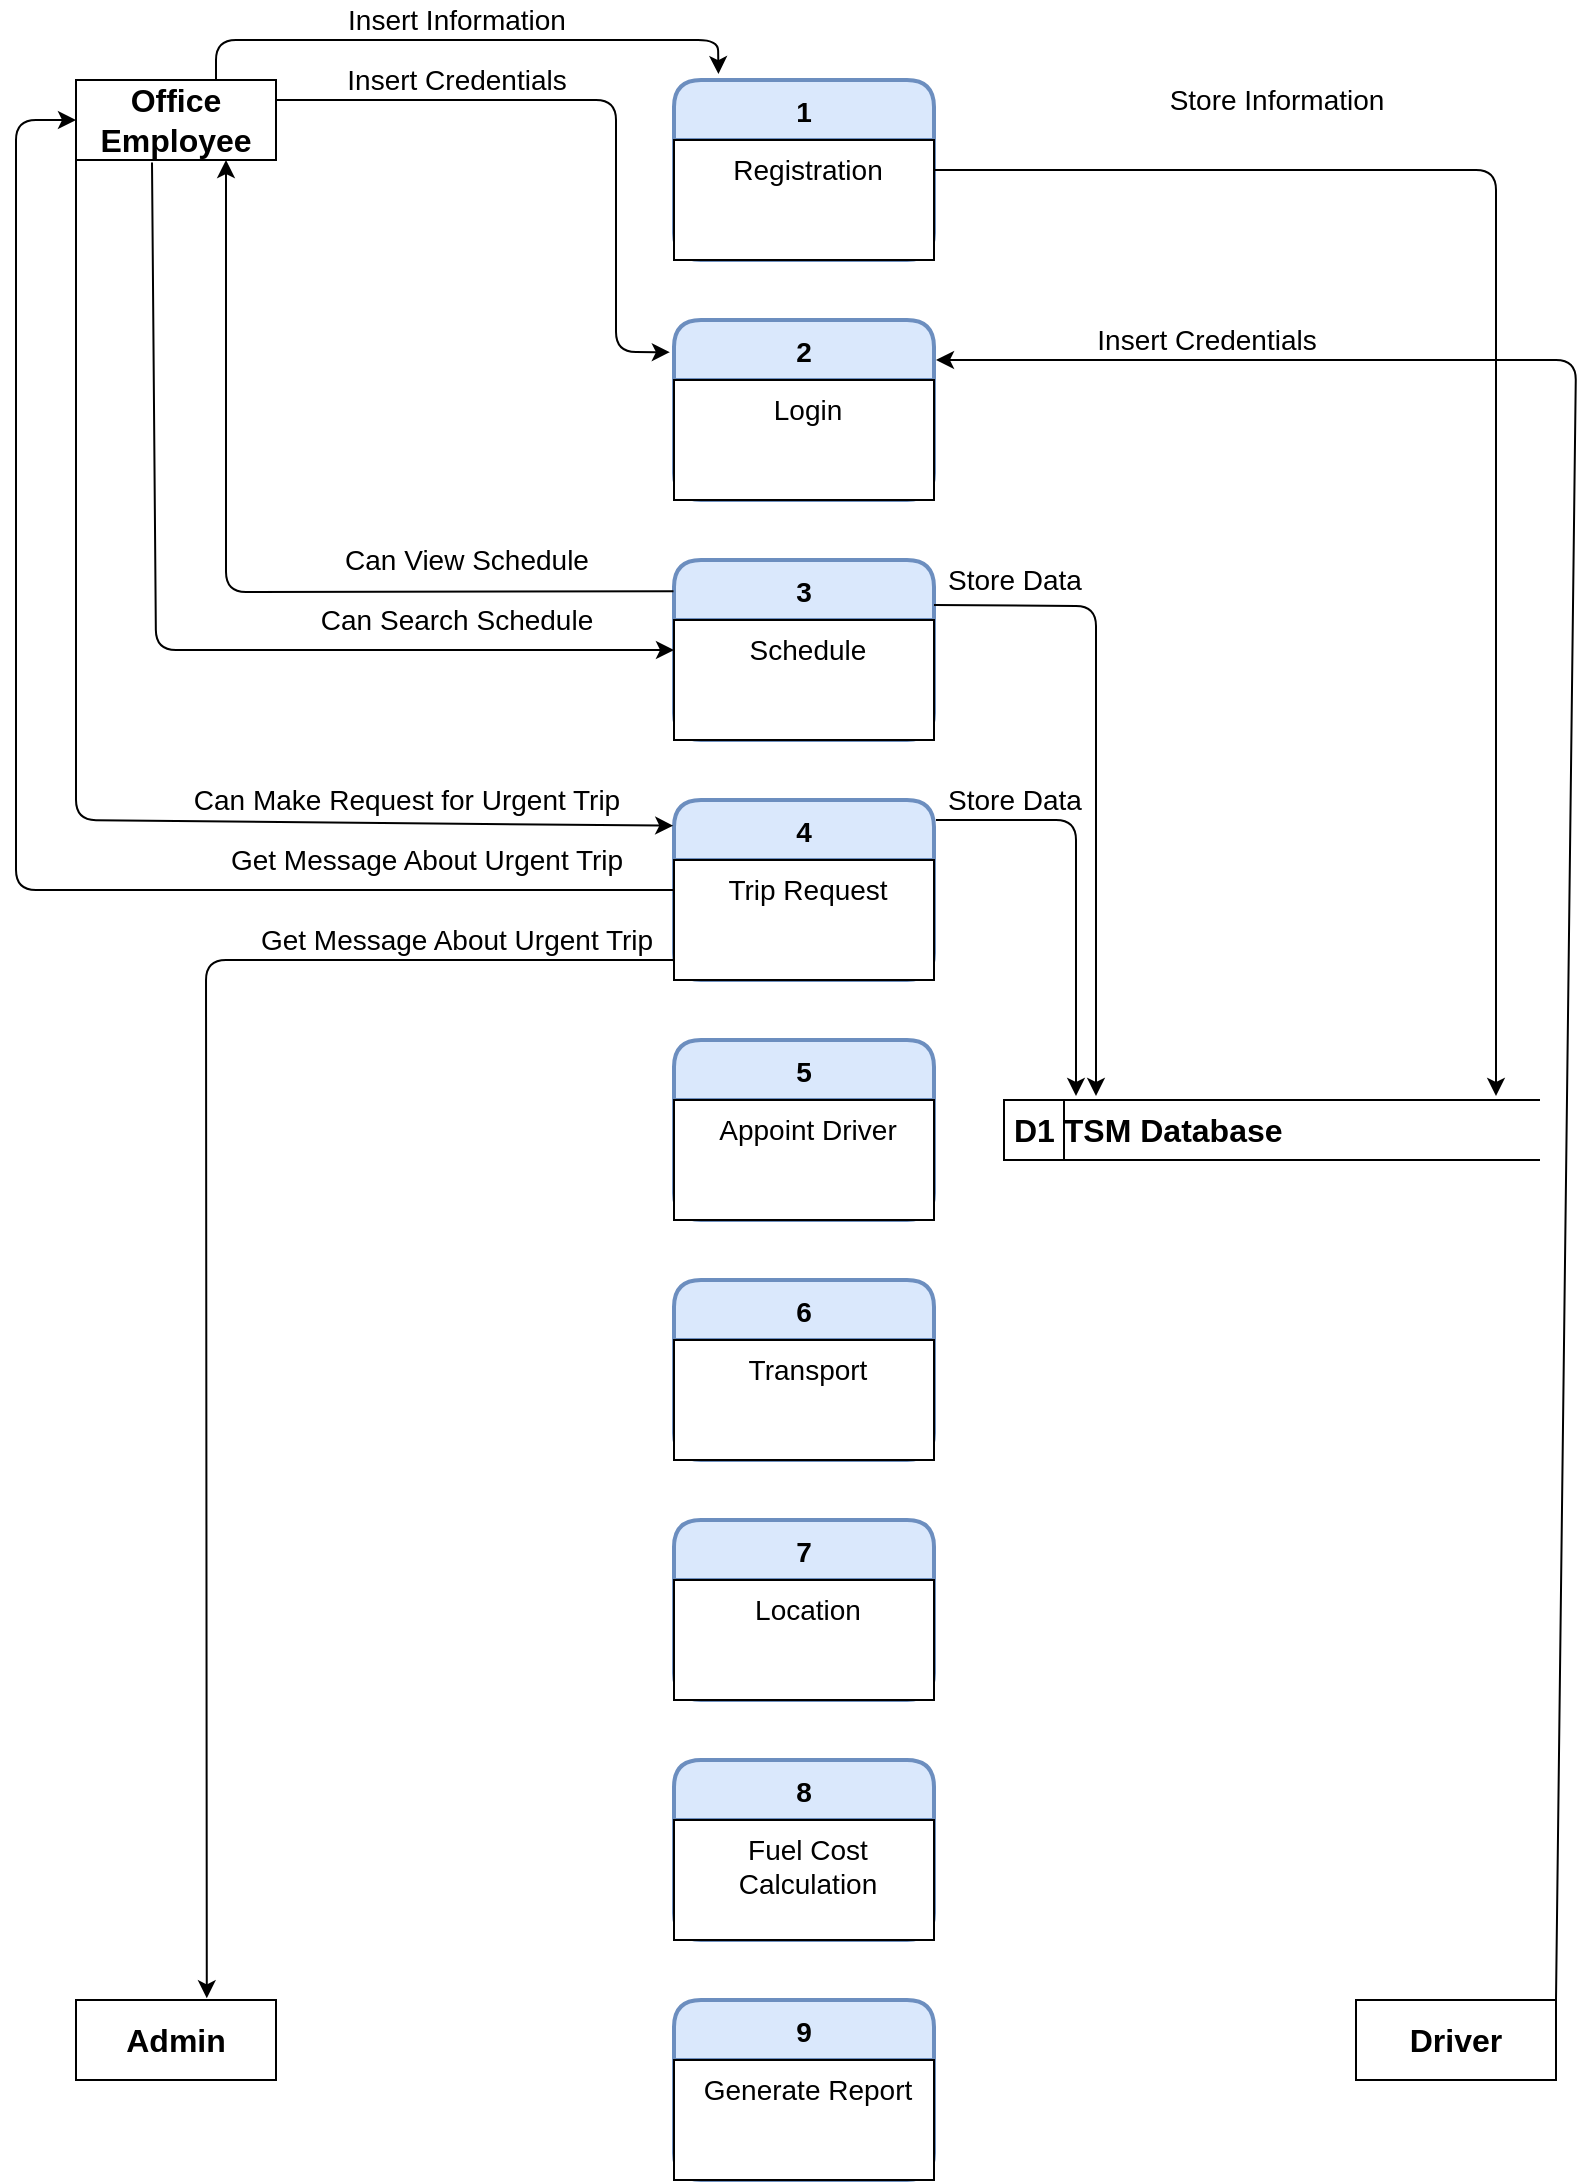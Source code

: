 <mxfile version="15.3.3" type="github">
  <diagram id="iBnTY5VoGndXLn3tQqyN" name="Page-1">
    <mxGraphModel dx="1480" dy="816" grid="1" gridSize="10" guides="1" tooltips="1" connect="1" arrows="1" fold="1" page="1" pageScale="1" pageWidth="827" pageHeight="1169" math="0" shadow="0">
      <root>
        <mxCell id="0" />
        <mxCell id="1" parent="0" />
        <mxCell id="5uZuvWz8gz1tD-2VAbIR-1" value="1" style="swimlane;childLayout=stackLayout;horizontal=1;startSize=30;horizontalStack=0;rounded=1;fontSize=14;fontStyle=1;strokeWidth=2;resizeParent=0;resizeLast=1;shadow=0;dashed=0;align=center;hachureGap=4;pointerEvents=0;fillColor=#dae8fc;strokeColor=#6c8ebf;" vertex="1" parent="1">
          <mxGeometry x="349" y="40" width="130" height="90" as="geometry" />
        </mxCell>
        <mxCell id="5uZuvWz8gz1tD-2VAbIR-2" value="Registration" style="align=center;spacingLeft=4;fontSize=14;verticalAlign=top;resizable=0;rotatable=0;part=1;" vertex="1" parent="5uZuvWz8gz1tD-2VAbIR-1">
          <mxGeometry y="30" width="130" height="60" as="geometry" />
        </mxCell>
        <mxCell id="5uZuvWz8gz1tD-2VAbIR-5" value="2" style="swimlane;childLayout=stackLayout;horizontal=1;startSize=30;horizontalStack=0;rounded=1;fontSize=14;fontStyle=1;strokeWidth=2;resizeParent=0;resizeLast=1;shadow=0;dashed=0;align=center;hachureGap=4;pointerEvents=0;fillColor=#dae8fc;strokeColor=#6c8ebf;" vertex="1" parent="1">
          <mxGeometry x="349" y="160" width="130" height="90" as="geometry" />
        </mxCell>
        <mxCell id="5uZuvWz8gz1tD-2VAbIR-6" value="Login" style="align=center;spacingLeft=4;fontSize=14;verticalAlign=top;resizable=0;rotatable=0;part=1;" vertex="1" parent="5uZuvWz8gz1tD-2VAbIR-5">
          <mxGeometry y="30" width="130" height="60" as="geometry" />
        </mxCell>
        <mxCell id="5uZuvWz8gz1tD-2VAbIR-7" value="3" style="swimlane;childLayout=stackLayout;horizontal=1;startSize=30;horizontalStack=0;rounded=1;fontSize=14;fontStyle=1;strokeWidth=2;resizeParent=0;resizeLast=1;shadow=0;dashed=0;align=center;hachureGap=4;pointerEvents=0;fillColor=#dae8fc;strokeColor=#6c8ebf;" vertex="1" parent="1">
          <mxGeometry x="349" y="280" width="130" height="90" as="geometry" />
        </mxCell>
        <mxCell id="5uZuvWz8gz1tD-2VAbIR-8" value="Schedule" style="align=center;spacingLeft=4;fontSize=14;verticalAlign=top;resizable=0;rotatable=0;part=1;" vertex="1" parent="5uZuvWz8gz1tD-2VAbIR-7">
          <mxGeometry y="30" width="130" height="60" as="geometry" />
        </mxCell>
        <mxCell id="5uZuvWz8gz1tD-2VAbIR-9" value="4" style="swimlane;childLayout=stackLayout;horizontal=1;startSize=30;horizontalStack=0;rounded=1;fontSize=14;fontStyle=1;strokeWidth=2;resizeParent=0;resizeLast=1;shadow=0;dashed=0;align=center;hachureGap=4;pointerEvents=0;fillColor=#dae8fc;strokeColor=#6c8ebf;" vertex="1" parent="1">
          <mxGeometry x="349" y="400" width="130" height="90" as="geometry" />
        </mxCell>
        <mxCell id="5uZuvWz8gz1tD-2VAbIR-10" value="Trip Request" style="align=center;spacingLeft=4;fontSize=14;verticalAlign=top;resizable=0;rotatable=0;part=1;" vertex="1" parent="5uZuvWz8gz1tD-2VAbIR-9">
          <mxGeometry y="30" width="130" height="60" as="geometry" />
        </mxCell>
        <mxCell id="5uZuvWz8gz1tD-2VAbIR-11" value="5" style="swimlane;childLayout=stackLayout;horizontal=1;startSize=30;horizontalStack=0;rounded=1;fontSize=14;fontStyle=1;strokeWidth=2;resizeParent=0;resizeLast=1;shadow=0;dashed=0;align=center;hachureGap=4;pointerEvents=0;fillColor=#dae8fc;strokeColor=#6c8ebf;" vertex="1" parent="1">
          <mxGeometry x="349" y="520" width="130" height="90" as="geometry" />
        </mxCell>
        <mxCell id="5uZuvWz8gz1tD-2VAbIR-12" value="Appoint Driver" style="align=center;spacingLeft=4;fontSize=14;verticalAlign=top;resizable=0;rotatable=0;part=1;" vertex="1" parent="5uZuvWz8gz1tD-2VAbIR-11">
          <mxGeometry y="30" width="130" height="60" as="geometry" />
        </mxCell>
        <mxCell id="5uZuvWz8gz1tD-2VAbIR-13" value="6" style="swimlane;childLayout=stackLayout;horizontal=1;startSize=30;horizontalStack=0;rounded=1;fontSize=14;fontStyle=1;strokeWidth=2;resizeParent=0;resizeLast=1;shadow=0;dashed=0;align=center;hachureGap=4;pointerEvents=0;fillColor=#dae8fc;strokeColor=#6c8ebf;" vertex="1" parent="1">
          <mxGeometry x="349" y="640" width="130" height="90" as="geometry" />
        </mxCell>
        <mxCell id="5uZuvWz8gz1tD-2VAbIR-14" value="Transport" style="align=center;spacingLeft=4;fontSize=14;verticalAlign=top;resizable=0;rotatable=0;part=1;" vertex="1" parent="5uZuvWz8gz1tD-2VAbIR-13">
          <mxGeometry y="30" width="130" height="60" as="geometry" />
        </mxCell>
        <mxCell id="5uZuvWz8gz1tD-2VAbIR-15" value="7" style="swimlane;childLayout=stackLayout;horizontal=1;startSize=30;horizontalStack=0;rounded=1;fontSize=14;fontStyle=1;strokeWidth=2;resizeParent=0;resizeLast=1;shadow=0;dashed=0;align=center;hachureGap=4;pointerEvents=0;fillColor=#dae8fc;strokeColor=#6c8ebf;" vertex="1" parent="1">
          <mxGeometry x="349" y="760" width="130" height="90" as="geometry" />
        </mxCell>
        <mxCell id="5uZuvWz8gz1tD-2VAbIR-16" value="Location" style="align=center;spacingLeft=4;fontSize=14;verticalAlign=top;resizable=0;rotatable=0;part=1;" vertex="1" parent="5uZuvWz8gz1tD-2VAbIR-15">
          <mxGeometry y="30" width="130" height="60" as="geometry" />
        </mxCell>
        <mxCell id="5uZuvWz8gz1tD-2VAbIR-17" value="8" style="swimlane;childLayout=stackLayout;horizontal=1;startSize=30;horizontalStack=0;rounded=1;fontSize=14;fontStyle=1;strokeWidth=2;resizeParent=0;resizeLast=1;shadow=0;dashed=0;align=center;hachureGap=4;pointerEvents=0;fillColor=#dae8fc;strokeColor=#6c8ebf;" vertex="1" parent="1">
          <mxGeometry x="349" y="880" width="130" height="90" as="geometry" />
        </mxCell>
        <mxCell id="5uZuvWz8gz1tD-2VAbIR-18" value="Fuel Cost &#xa;Calculation" style="align=center;spacingLeft=4;fontSize=14;verticalAlign=top;resizable=0;rotatable=0;part=1;" vertex="1" parent="5uZuvWz8gz1tD-2VAbIR-17">
          <mxGeometry y="30" width="130" height="60" as="geometry" />
        </mxCell>
        <mxCell id="5uZuvWz8gz1tD-2VAbIR-20" value="9" style="swimlane;childLayout=stackLayout;horizontal=1;startSize=30;horizontalStack=0;rounded=1;fontSize=14;fontStyle=1;strokeWidth=2;resizeParent=0;resizeLast=1;shadow=0;dashed=0;align=center;hachureGap=4;pointerEvents=0;fillColor=#dae8fc;strokeColor=#6c8ebf;" vertex="1" parent="1">
          <mxGeometry x="349" y="1000" width="130" height="90" as="geometry" />
        </mxCell>
        <mxCell id="5uZuvWz8gz1tD-2VAbIR-21" value="Generate Report" style="align=center;spacingLeft=4;fontSize=14;verticalAlign=top;resizable=0;rotatable=0;part=1;" vertex="1" parent="5uZuvWz8gz1tD-2VAbIR-20">
          <mxGeometry y="30" width="130" height="60" as="geometry" />
        </mxCell>
        <mxCell id="5uZuvWz8gz1tD-2VAbIR-23" value="&lt;font style=&quot;font-size: 16px&quot;&gt;&lt;b&gt;Office Employee&lt;/b&gt;&lt;/font&gt;" style="whiteSpace=wrap;html=1;align=center;hachureGap=4;pointerEvents=0;fontSize=14;" vertex="1" parent="1">
          <mxGeometry x="50" y="40" width="100" height="40" as="geometry" />
        </mxCell>
        <mxCell id="5uZuvWz8gz1tD-2VAbIR-25" value="&lt;font style=&quot;font-size: 16px&quot;&gt;&lt;b&gt;Admin&lt;/b&gt;&lt;/font&gt;" style="whiteSpace=wrap;html=1;align=center;hachureGap=4;pointerEvents=0;fontSize=14;" vertex="1" parent="1">
          <mxGeometry x="50" y="1000" width="100" height="40" as="geometry" />
        </mxCell>
        <mxCell id="5uZuvWz8gz1tD-2VAbIR-26" value="&lt;b&gt;Driver&lt;/b&gt;" style="whiteSpace=wrap;html=1;align=center;hachureGap=4;pointerEvents=0;fontSize=16;" vertex="1" parent="1">
          <mxGeometry x="690" y="1000" width="100" height="40" as="geometry" />
        </mxCell>
        <mxCell id="5uZuvWz8gz1tD-2VAbIR-27" value="" style="endArrow=classic;html=1;fontSize=14;sourcePerimeterSpacing=8;targetPerimeterSpacing=8;exitX=0.7;exitY=0;exitDx=0;exitDy=0;exitPerimeter=0;entryX=0.171;entryY=-0.033;entryDx=0;entryDy=0;entryPerimeter=0;" edge="1" parent="1" source="5uZuvWz8gz1tD-2VAbIR-23" target="5uZuvWz8gz1tD-2VAbIR-1">
          <mxGeometry width="50" height="50" relative="1" as="geometry">
            <mxPoint x="280" y="70" as="sourcePoint" />
            <mxPoint x="330" y="20" as="targetPoint" />
            <Array as="points">
              <mxPoint x="120" y="20" />
              <mxPoint x="371" y="20" />
            </Array>
          </mxGeometry>
        </mxCell>
        <mxCell id="5uZuvWz8gz1tD-2VAbIR-28" value="Insert Information" style="text;html=1;align=center;verticalAlign=middle;resizable=0;points=[];autosize=1;strokeColor=none;fillColor=none;fontSize=14;" vertex="1" parent="1">
          <mxGeometry x="180" width="120" height="20" as="geometry" />
        </mxCell>
        <mxCell id="5uZuvWz8gz1tD-2VAbIR-29" value="" style="endArrow=classic;html=1;fontSize=14;sourcePerimeterSpacing=8;targetPerimeterSpacing=8;exitX=1;exitY=0.25;exitDx=0;exitDy=0;entryX=-0.016;entryY=0.179;entryDx=0;entryDy=0;entryPerimeter=0;" edge="1" parent="1" source="5uZuvWz8gz1tD-2VAbIR-23" target="5uZuvWz8gz1tD-2VAbIR-5">
          <mxGeometry width="50" height="50" relative="1" as="geometry">
            <mxPoint x="280" y="70" as="sourcePoint" />
            <mxPoint x="330" y="20" as="targetPoint" />
            <Array as="points">
              <mxPoint x="320" y="50" />
              <mxPoint x="320" y="176" />
            </Array>
          </mxGeometry>
        </mxCell>
        <mxCell id="5uZuvWz8gz1tD-2VAbIR-30" value="Insert Credentials" style="text;html=1;align=center;verticalAlign=middle;resizable=0;points=[];autosize=1;strokeColor=none;fillColor=none;fontSize=14;" vertex="1" parent="1">
          <mxGeometry x="175" y="30" width="130" height="20" as="geometry" />
        </mxCell>
        <mxCell id="5uZuvWz8gz1tD-2VAbIR-41" value="&lt;font style=&quot;font-size: 16px&quot;&gt;&lt;b&gt;D1 TSM Database&lt;/b&gt;&lt;/font&gt;" style="html=1;dashed=0;whitespace=wrap;shape=mxgraph.dfd.dataStoreID;align=left;spacingLeft=3;points=[[0,0],[0.5,0],[1,0],[0,0.5],[1,0.5],[0,1],[0.5,1],[1,1]];hachureGap=4;pointerEvents=0;fontSize=14;" vertex="1" parent="1">
          <mxGeometry x="514" y="550" width="268" height="30" as="geometry" />
        </mxCell>
        <mxCell id="5uZuvWz8gz1tD-2VAbIR-42" value="" style="endArrow=classic;html=1;fontSize=14;sourcePerimeterSpacing=8;targetPerimeterSpacing=8;exitX=1;exitY=0.25;exitDx=0;exitDy=0;" edge="1" parent="1" source="5uZuvWz8gz1tD-2VAbIR-2">
          <mxGeometry width="50" height="50" relative="1" as="geometry">
            <mxPoint x="440" y="210" as="sourcePoint" />
            <mxPoint x="760" y="548" as="targetPoint" />
            <Array as="points">
              <mxPoint x="760" y="85" />
            </Array>
          </mxGeometry>
        </mxCell>
        <mxCell id="5uZuvWz8gz1tD-2VAbIR-43" value="Store Information" style="text;html=1;align=center;verticalAlign=middle;resizable=0;points=[];autosize=1;strokeColor=none;fillColor=none;fontSize=14;" vertex="1" parent="1">
          <mxGeometry x="590" y="40" width="120" height="20" as="geometry" />
        </mxCell>
        <mxCell id="5uZuvWz8gz1tD-2VAbIR-44" value="" style="endArrow=classic;html=1;fontSize=14;sourcePerimeterSpacing=8;targetPerimeterSpacing=8;exitX=1;exitY=0;exitDx=0;exitDy=0;" edge="1" parent="1" source="5uZuvWz8gz1tD-2VAbIR-26">
          <mxGeometry width="50" height="50" relative="1" as="geometry">
            <mxPoint x="560" y="280" as="sourcePoint" />
            <mxPoint x="480" y="180" as="targetPoint" />
            <Array as="points">
              <mxPoint x="800" y="180" />
            </Array>
          </mxGeometry>
        </mxCell>
        <mxCell id="5uZuvWz8gz1tD-2VAbIR-45" value="Insert Credentials" style="text;html=1;align=center;verticalAlign=middle;resizable=0;points=[];autosize=1;strokeColor=none;fillColor=none;fontSize=14;" vertex="1" parent="1">
          <mxGeometry x="550" y="160" width="130" height="20" as="geometry" />
        </mxCell>
        <mxCell id="5uZuvWz8gz1tD-2VAbIR-46" value="" style="endArrow=classic;html=1;fontSize=14;sourcePerimeterSpacing=8;targetPerimeterSpacing=8;exitX=1;exitY=0.25;exitDx=0;exitDy=0;" edge="1" parent="1" source="5uZuvWz8gz1tD-2VAbIR-7">
          <mxGeometry width="50" height="50" relative="1" as="geometry">
            <mxPoint x="600" y="380" as="sourcePoint" />
            <mxPoint x="560" y="548" as="targetPoint" />
            <Array as="points">
              <mxPoint x="560" y="303" />
            </Array>
          </mxGeometry>
        </mxCell>
        <mxCell id="5uZuvWz8gz1tD-2VAbIR-47" value="Store Data" style="text;html=1;align=center;verticalAlign=middle;resizable=0;points=[];autosize=1;strokeColor=none;fillColor=none;fontSize=14;rotation=0;" vertex="1" parent="1">
          <mxGeometry x="479" y="280" width="80" height="20" as="geometry" />
        </mxCell>
        <mxCell id="5uZuvWz8gz1tD-2VAbIR-48" value="" style="endArrow=classic;html=1;fontSize=14;sourcePerimeterSpacing=8;targetPerimeterSpacing=8;exitX=-0.002;exitY=0.173;exitDx=0;exitDy=0;exitPerimeter=0;entryX=0.75;entryY=1;entryDx=0;entryDy=0;" edge="1" parent="1" source="5uZuvWz8gz1tD-2VAbIR-7" target="5uZuvWz8gz1tD-2VAbIR-23">
          <mxGeometry width="50" height="50" relative="1" as="geometry">
            <mxPoint x="300" y="180" as="sourcePoint" />
            <mxPoint x="350" y="130" as="targetPoint" />
            <Array as="points">
              <mxPoint x="125" y="296" />
            </Array>
          </mxGeometry>
        </mxCell>
        <mxCell id="5uZuvWz8gz1tD-2VAbIR-49" value="Can View Schedule" style="text;html=1;align=center;verticalAlign=middle;resizable=0;points=[];autosize=1;strokeColor=none;fillColor=none;fontSize=14;" vertex="1" parent="1">
          <mxGeometry x="175" y="270" width="140" height="20" as="geometry" />
        </mxCell>
        <mxCell id="5uZuvWz8gz1tD-2VAbIR-50" value="" style="endArrow=classic;html=1;fontSize=14;sourcePerimeterSpacing=8;targetPerimeterSpacing=8;exitX=0.38;exitY=1.03;exitDx=0;exitDy=0;exitPerimeter=0;entryX=0;entryY=0.25;entryDx=0;entryDy=0;" edge="1" parent="1" source="5uZuvWz8gz1tD-2VAbIR-23" target="5uZuvWz8gz1tD-2VAbIR-8">
          <mxGeometry width="50" height="50" relative="1" as="geometry">
            <mxPoint x="300" y="180" as="sourcePoint" />
            <mxPoint x="350" y="130" as="targetPoint" />
            <Array as="points">
              <mxPoint x="90" y="325" />
            </Array>
          </mxGeometry>
        </mxCell>
        <mxCell id="5uZuvWz8gz1tD-2VAbIR-51" value="Can Search Schedule" style="text;html=1;align=center;verticalAlign=middle;resizable=0;points=[];autosize=1;strokeColor=none;fillColor=none;fontSize=14;" vertex="1" parent="1">
          <mxGeometry x="165" y="300" width="150" height="20" as="geometry" />
        </mxCell>
        <mxCell id="5uZuvWz8gz1tD-2VAbIR-52" value="" style="endArrow=classic;html=1;fontSize=14;sourcePerimeterSpacing=8;targetPerimeterSpacing=8;exitX=0;exitY=1;exitDx=0;exitDy=0;entryX=-0.003;entryY=0.143;entryDx=0;entryDy=0;entryPerimeter=0;" edge="1" parent="1" source="5uZuvWz8gz1tD-2VAbIR-23" target="5uZuvWz8gz1tD-2VAbIR-9">
          <mxGeometry width="50" height="50" relative="1" as="geometry">
            <mxPoint x="300" y="180" as="sourcePoint" />
            <mxPoint x="350" y="130" as="targetPoint" />
            <Array as="points">
              <mxPoint x="50" y="410" />
            </Array>
          </mxGeometry>
        </mxCell>
        <mxCell id="5uZuvWz8gz1tD-2VAbIR-53" value="Can Make Request for Urgent Trip" style="text;html=1;align=center;verticalAlign=middle;resizable=0;points=[];autosize=1;strokeColor=none;fillColor=none;fontSize=14;" vertex="1" parent="1">
          <mxGeometry x="100" y="390" width="230" height="20" as="geometry" />
        </mxCell>
        <mxCell id="5uZuvWz8gz1tD-2VAbIR-54" value="" style="endArrow=classic;html=1;fontSize=14;sourcePerimeterSpacing=8;targetPerimeterSpacing=8;" edge="1" parent="1">
          <mxGeometry width="50" height="50" relative="1" as="geometry">
            <mxPoint x="480" y="410" as="sourcePoint" />
            <mxPoint x="550" y="548" as="targetPoint" />
            <Array as="points">
              <mxPoint x="550" y="410" />
            </Array>
          </mxGeometry>
        </mxCell>
        <mxCell id="5uZuvWz8gz1tD-2VAbIR-55" value="Store Data" style="text;html=1;align=center;verticalAlign=middle;resizable=0;points=[];autosize=1;strokeColor=none;fillColor=none;fontSize=14;" vertex="1" parent="1">
          <mxGeometry x="479" y="390" width="80" height="20" as="geometry" />
        </mxCell>
        <mxCell id="5uZuvWz8gz1tD-2VAbIR-56" value="" style="endArrow=classic;html=1;fontSize=14;sourcePerimeterSpacing=8;targetPerimeterSpacing=8;entryX=0.654;entryY=-0.021;entryDx=0;entryDy=0;entryPerimeter=0;" edge="1" parent="1" target="5uZuvWz8gz1tD-2VAbIR-25">
          <mxGeometry width="50" height="50" relative="1" as="geometry">
            <mxPoint x="349" y="480" as="sourcePoint" />
            <mxPoint x="350" y="360" as="targetPoint" />
            <Array as="points">
              <mxPoint x="115" y="480" />
            </Array>
          </mxGeometry>
        </mxCell>
        <mxCell id="5uZuvWz8gz1tD-2VAbIR-57" value="Get Message About Urgent Trip" style="text;html=1;align=center;verticalAlign=middle;resizable=0;points=[];autosize=1;strokeColor=none;fillColor=none;fontSize=14;" vertex="1" parent="1">
          <mxGeometry x="135" y="460" width="210" height="20" as="geometry" />
        </mxCell>
        <mxCell id="5uZuvWz8gz1tD-2VAbIR-58" value="" style="endArrow=classic;html=1;fontSize=14;sourcePerimeterSpacing=8;targetPerimeterSpacing=8;exitX=0;exitY=0.5;exitDx=0;exitDy=0;entryX=0;entryY=0.5;entryDx=0;entryDy=0;entryPerimeter=0;" edge="1" parent="1" source="5uZuvWz8gz1tD-2VAbIR-9" target="5uZuvWz8gz1tD-2VAbIR-23">
          <mxGeometry width="50" height="50" relative="1" as="geometry">
            <mxPoint x="240" y="530" as="sourcePoint" />
            <mxPoint x="290" y="480" as="targetPoint" />
            <Array as="points">
              <mxPoint x="20" y="445" />
              <mxPoint x="20" y="60" />
            </Array>
          </mxGeometry>
        </mxCell>
        <mxCell id="5uZuvWz8gz1tD-2VAbIR-59" value="Get Message About Urgent Trip" style="text;html=1;align=center;verticalAlign=middle;resizable=0;points=[];autosize=1;strokeColor=none;fillColor=none;fontSize=14;" vertex="1" parent="1">
          <mxGeometry x="120" y="420" width="210" height="20" as="geometry" />
        </mxCell>
      </root>
    </mxGraphModel>
  </diagram>
</mxfile>
